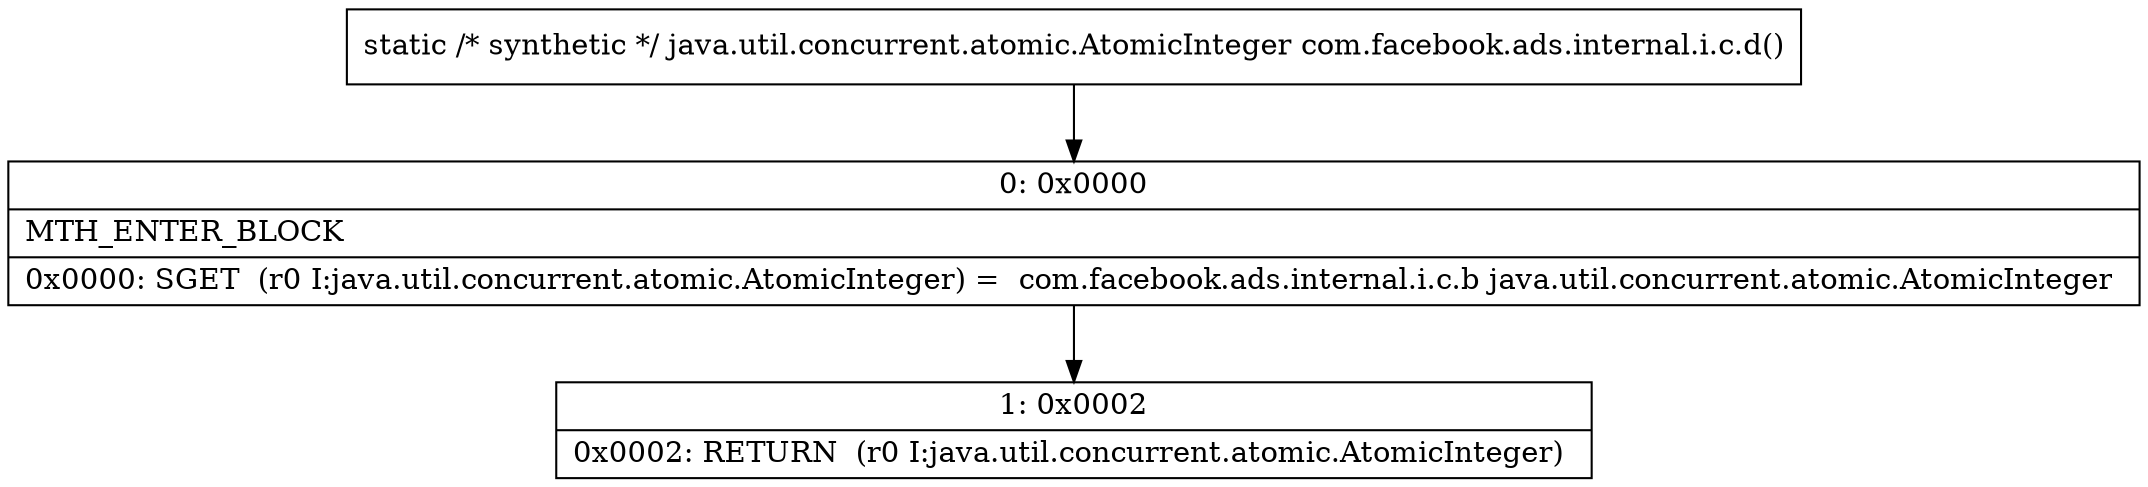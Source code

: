 digraph "CFG forcom.facebook.ads.internal.i.c.d()Ljava\/util\/concurrent\/atomic\/AtomicInteger;" {
Node_0 [shape=record,label="{0\:\ 0x0000|MTH_ENTER_BLOCK\l|0x0000: SGET  (r0 I:java.util.concurrent.atomic.AtomicInteger) =  com.facebook.ads.internal.i.c.b java.util.concurrent.atomic.AtomicInteger \l}"];
Node_1 [shape=record,label="{1\:\ 0x0002|0x0002: RETURN  (r0 I:java.util.concurrent.atomic.AtomicInteger) \l}"];
MethodNode[shape=record,label="{static \/* synthetic *\/ java.util.concurrent.atomic.AtomicInteger com.facebook.ads.internal.i.c.d() }"];
MethodNode -> Node_0;
Node_0 -> Node_1;
}

